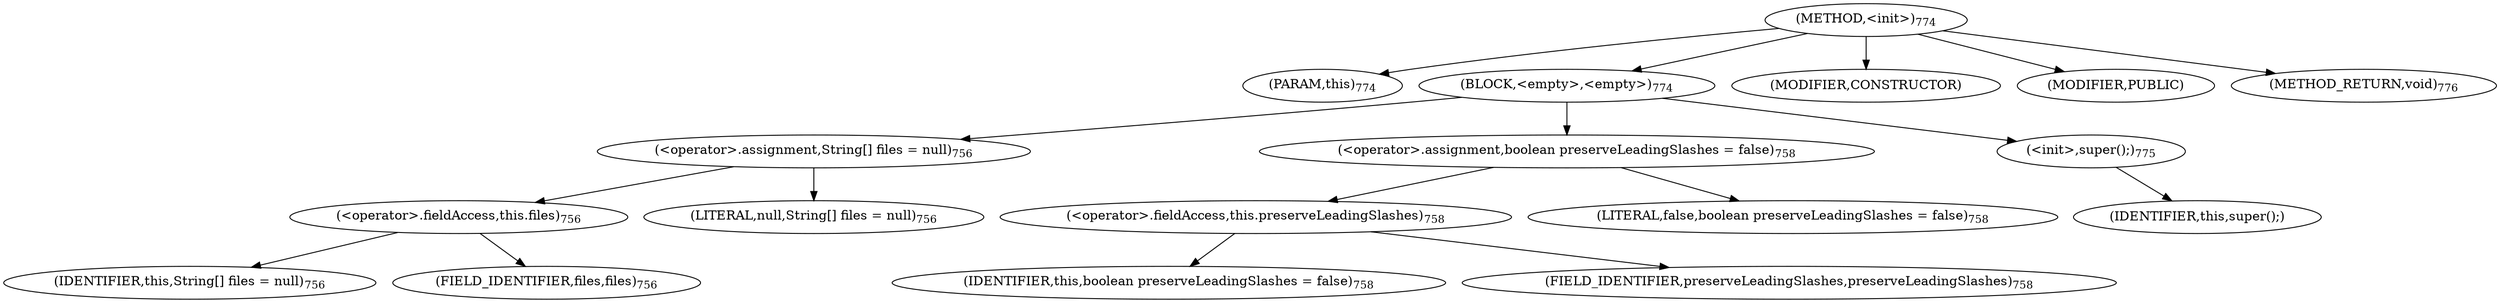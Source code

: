 digraph "&lt;init&gt;" {  
"1797" [label = <(METHOD,&lt;init&gt;)<SUB>774</SUB>> ]
"100" [label = <(PARAM,this)<SUB>774</SUB>> ]
"1798" [label = <(BLOCK,&lt;empty&gt;,&lt;empty&gt;)<SUB>774</SUB>> ]
"1799" [label = <(&lt;operator&gt;.assignment,String[] files = null)<SUB>756</SUB>> ]
"1800" [label = <(&lt;operator&gt;.fieldAccess,this.files)<SUB>756</SUB>> ]
"1801" [label = <(IDENTIFIER,this,String[] files = null)<SUB>756</SUB>> ]
"1802" [label = <(FIELD_IDENTIFIER,files,files)<SUB>756</SUB>> ]
"1803" [label = <(LITERAL,null,String[] files = null)<SUB>756</SUB>> ]
"1804" [label = <(&lt;operator&gt;.assignment,boolean preserveLeadingSlashes = false)<SUB>758</SUB>> ]
"1805" [label = <(&lt;operator&gt;.fieldAccess,this.preserveLeadingSlashes)<SUB>758</SUB>> ]
"1806" [label = <(IDENTIFIER,this,boolean preserveLeadingSlashes = false)<SUB>758</SUB>> ]
"1807" [label = <(FIELD_IDENTIFIER,preserveLeadingSlashes,preserveLeadingSlashes)<SUB>758</SUB>> ]
"1808" [label = <(LITERAL,false,boolean preserveLeadingSlashes = false)<SUB>758</SUB>> ]
"1809" [label = <(&lt;init&gt;,super();)<SUB>775</SUB>> ]
"99" [label = <(IDENTIFIER,this,super();)> ]
"1810" [label = <(MODIFIER,CONSTRUCTOR)> ]
"1811" [label = <(MODIFIER,PUBLIC)> ]
"1812" [label = <(METHOD_RETURN,void)<SUB>776</SUB>> ]
  "1797" -> "100" 
  "1797" -> "1798" 
  "1797" -> "1810" 
  "1797" -> "1811" 
  "1797" -> "1812" 
  "1798" -> "1799" 
  "1798" -> "1804" 
  "1798" -> "1809" 
  "1799" -> "1800" 
  "1799" -> "1803" 
  "1800" -> "1801" 
  "1800" -> "1802" 
  "1804" -> "1805" 
  "1804" -> "1808" 
  "1805" -> "1806" 
  "1805" -> "1807" 
  "1809" -> "99" 
}
